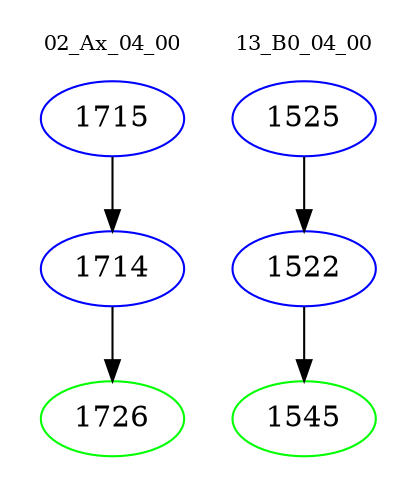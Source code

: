digraph{
subgraph cluster_0 {
color = white
label = "02_Ax_04_00";
fontsize=10;
T0_1715 [label="1715", color="blue"]
T0_1715 -> T0_1714 [color="black"]
T0_1714 [label="1714", color="blue"]
T0_1714 -> T0_1726 [color="black"]
T0_1726 [label="1726", color="green"]
}
subgraph cluster_1 {
color = white
label = "13_B0_04_00";
fontsize=10;
T1_1525 [label="1525", color="blue"]
T1_1525 -> T1_1522 [color="black"]
T1_1522 [label="1522", color="blue"]
T1_1522 -> T1_1545 [color="black"]
T1_1545 [label="1545", color="green"]
}
}
